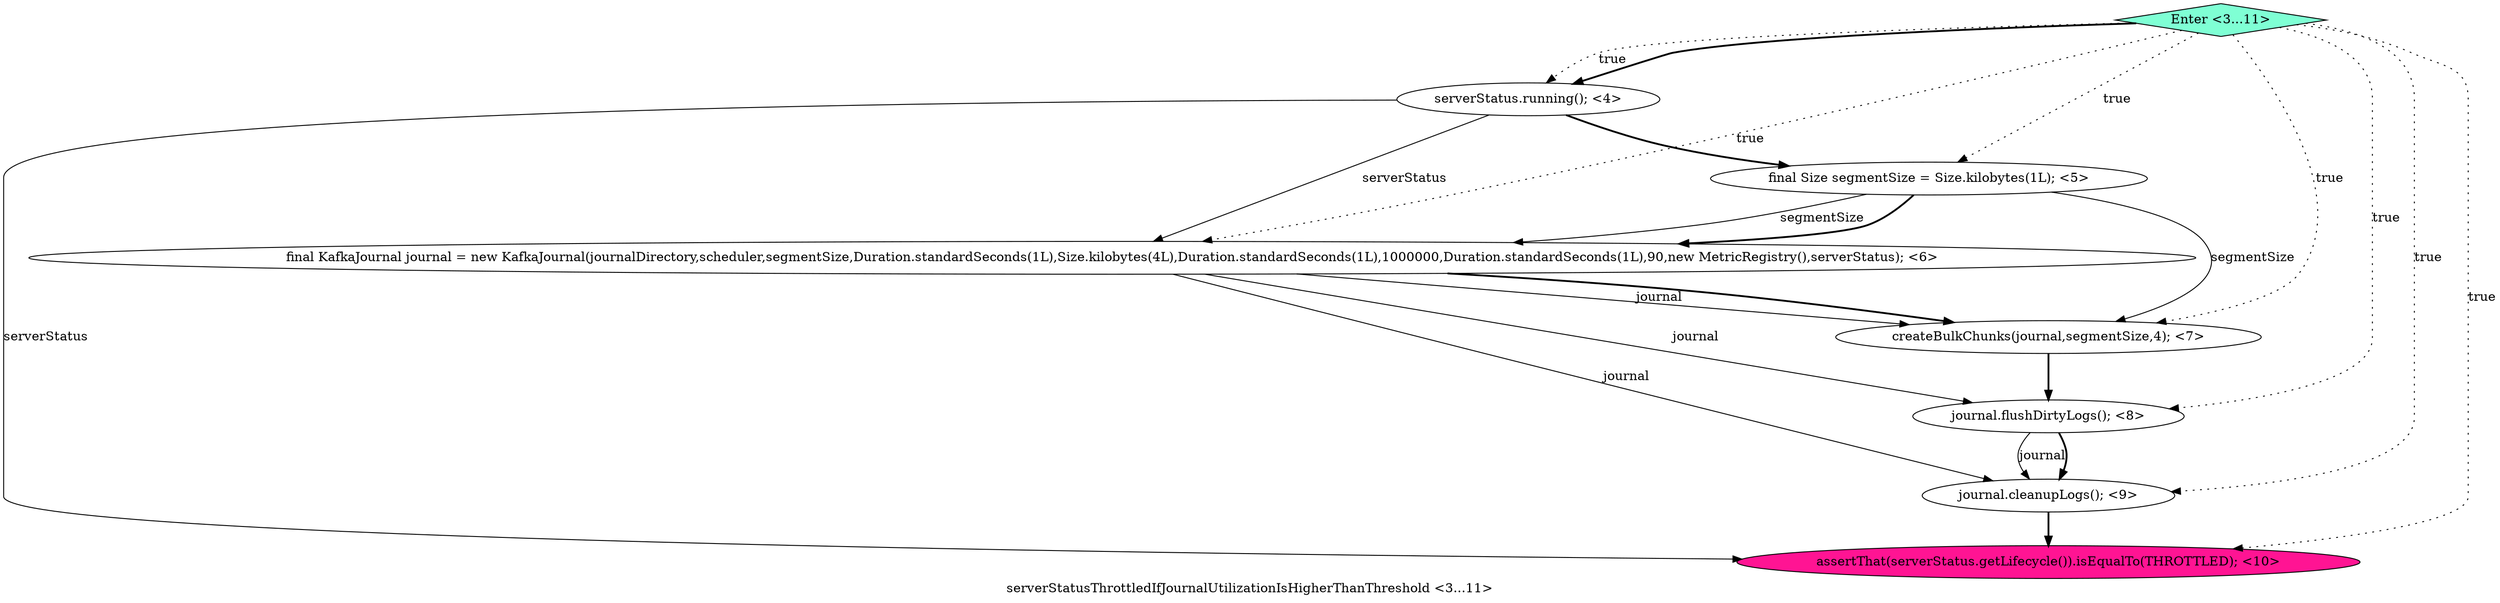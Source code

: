 digraph PDG {
label = "serverStatusThrottledIfJournalUtilizationIsHigherThanThreshold <3...11>";
0.5 [style = filled, label = "journal.cleanupLogs(); <9>", fillcolor = white, shape = ellipse];
0.7 [style = filled, label = "Enter <3...11>", fillcolor = aquamarine, shape = diamond];
0.2 [style = filled, label = "final KafkaJournal journal = new KafkaJournal(journalDirectory,scheduler,segmentSize,Duration.standardSeconds(1L),Size.kilobytes(4L),Duration.standardSeconds(1L),1000000,Duration.standardSeconds(1L),90,new MetricRegistry(),serverStatus); <6>", fillcolor = white, shape = ellipse];
0.3 [style = filled, label = "createBulkChunks(journal,segmentSize,4); <7>", fillcolor = white, shape = ellipse];
0.0 [style = filled, label = "serverStatus.running(); <4>", fillcolor = white, shape = ellipse];
0.6 [style = filled, label = "assertThat(serverStatus.getLifecycle()).isEqualTo(THROTTLED); <10>", fillcolor = deeppink, shape = ellipse];
0.1 [style = filled, label = "final Size segmentSize = Size.kilobytes(1L); <5>", fillcolor = white, shape = ellipse];
0.4 [style = filled, label = "journal.flushDirtyLogs(); <8>", fillcolor = white, shape = ellipse];
0.0 -> 0.1 [style = bold, label=""];
0.0 -> 0.2 [style = solid, label="serverStatus"];
0.0 -> 0.6 [style = solid, label="serverStatus"];
0.1 -> 0.2 [style = solid, label="segmentSize"];
0.1 -> 0.2 [style = bold, label=""];
0.1 -> 0.3 [style = solid, label="segmentSize"];
0.2 -> 0.3 [style = solid, label="journal"];
0.2 -> 0.3 [style = bold, label=""];
0.2 -> 0.4 [style = solid, label="journal"];
0.2 -> 0.5 [style = solid, label="journal"];
0.3 -> 0.4 [style = bold, label=""];
0.4 -> 0.5 [style = solid, label="journal"];
0.4 -> 0.5 [style = bold, label=""];
0.5 -> 0.6 [style = bold, label=""];
0.7 -> 0.0 [style = dotted, label="true"];
0.7 -> 0.0 [style = bold, label=""];
0.7 -> 0.1 [style = dotted, label="true"];
0.7 -> 0.2 [style = dotted, label="true"];
0.7 -> 0.3 [style = dotted, label="true"];
0.7 -> 0.4 [style = dotted, label="true"];
0.7 -> 0.5 [style = dotted, label="true"];
0.7 -> 0.6 [style = dotted, label="true"];
}
